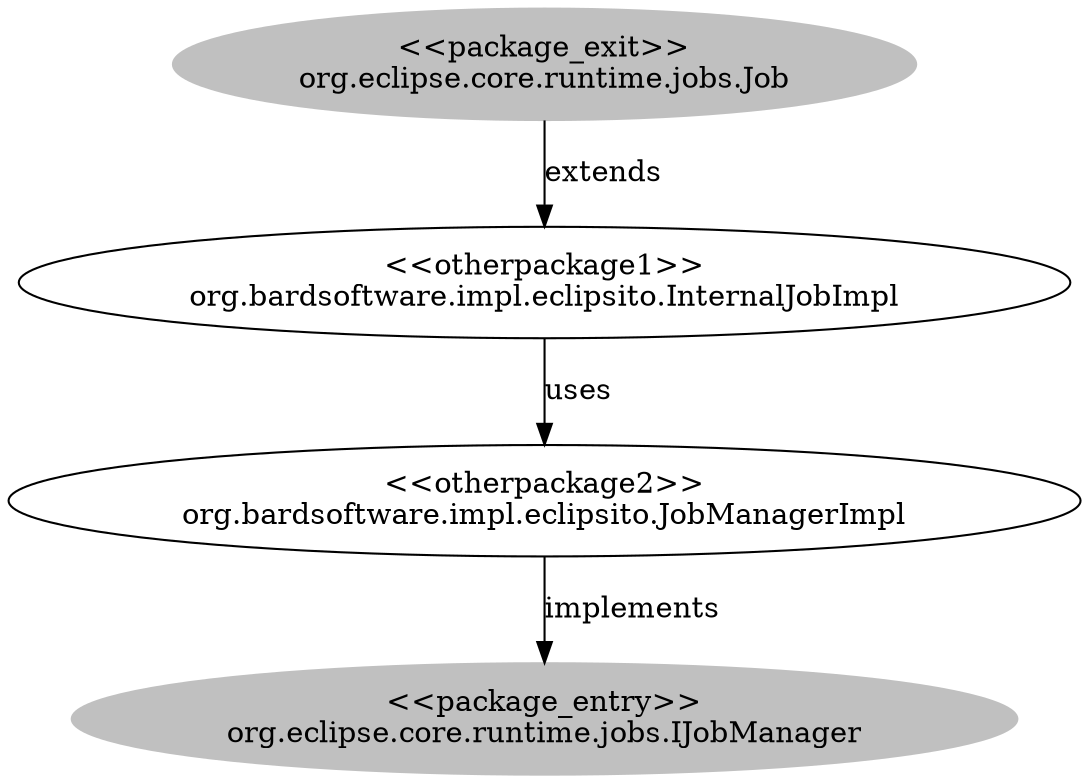 digraph cd {
	org_eclipse_core_runtime_jobs_Job [label="<<package_exit>>
org.eclipse.core.runtime.jobs.Job",style=filled,color="grey"];
	org_eclipse_core_runtime_jobs_IJobManager [label="<<package_entry>>
org.eclipse.core.runtime.jobs.IJobManager",style=filled,color="grey"];
	org_bardsoftware_impl_eclipsito_InternalJobImpl [label="<<otherpackage1>>
org.bardsoftware.impl.eclipsito.InternalJobImpl"];
	org_bardsoftware_impl_eclipsito_JobManagerImpl [label="<<otherpackage2>>
org.bardsoftware.impl.eclipsito.JobManagerImpl"];
	org_eclipse_core_runtime_jobs_Job -> org_bardsoftware_impl_eclipsito_InternalJobImpl [label=extends];
	org_bardsoftware_impl_eclipsito_JobManagerImpl -> org_eclipse_core_runtime_jobs_IJobManager [label=implements];
	org_bardsoftware_impl_eclipsito_InternalJobImpl -> org_bardsoftware_impl_eclipsito_JobManagerImpl [label=uses];
}
